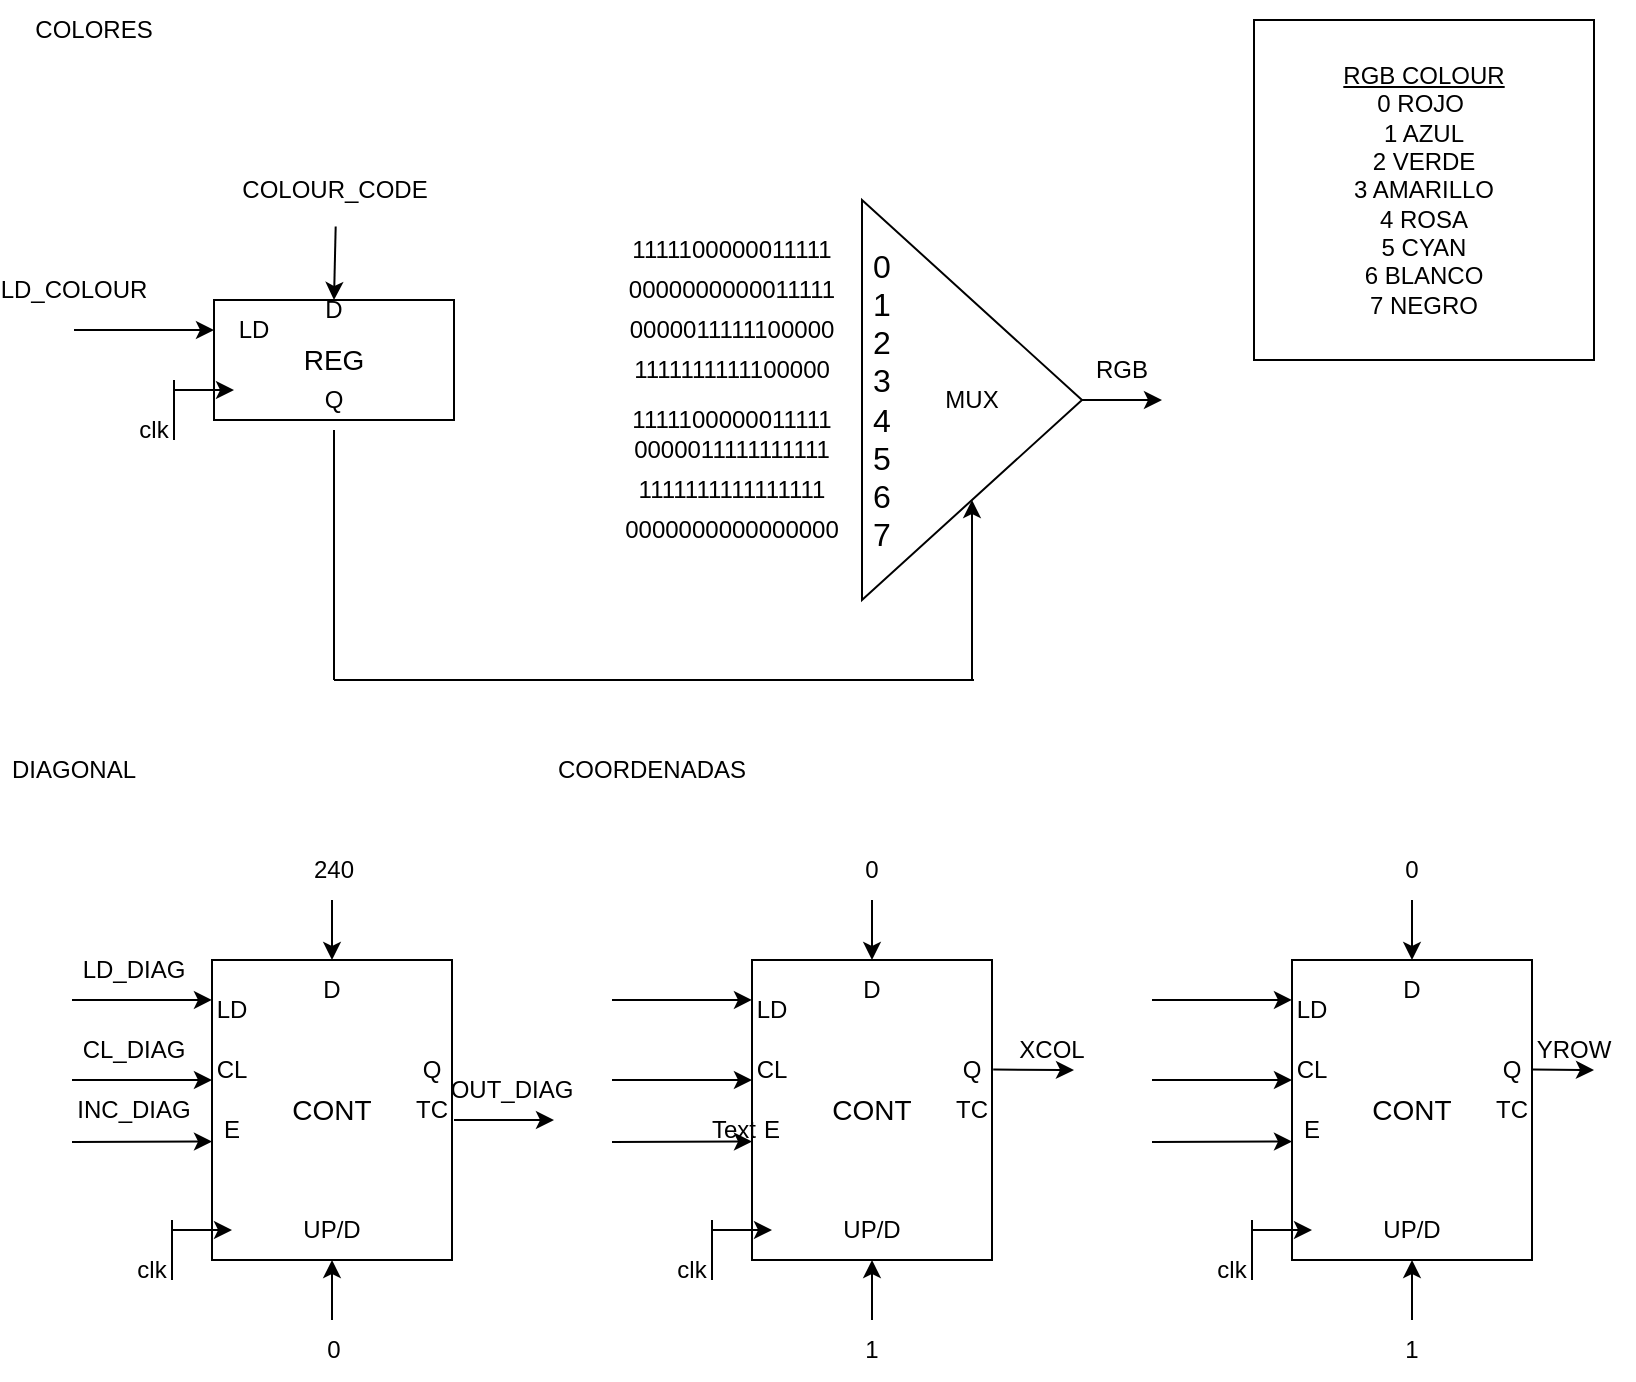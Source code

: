 <mxfile version="21.2.1" type="github">
  <diagram name="Página-1" id="zvw-f4NV9Bo69sm4plZE">
    <mxGraphModel dx="1050" dy="542" grid="1" gridSize="10" guides="1" tooltips="1" connect="1" arrows="1" fold="1" page="1" pageScale="1" pageWidth="827" pageHeight="1169" math="0" shadow="0">
      <root>
        <mxCell id="0" />
        <mxCell id="1" parent="0" />
        <mxCell id="AA1JGieEmDG2qsiPeB94-2" value="" style="rounded=0;whiteSpace=wrap;html=1;" vertex="1" parent="1">
          <mxGeometry x="110" y="170" width="120" height="60" as="geometry" />
        </mxCell>
        <mxCell id="AA1JGieEmDG2qsiPeB94-3" value="" style="triangle;whiteSpace=wrap;html=1;" vertex="1" parent="1">
          <mxGeometry x="434" y="120" width="110" height="200" as="geometry" />
        </mxCell>
        <mxCell id="AA1JGieEmDG2qsiPeB94-4" value="&lt;font style=&quot;font-size: 16px;&quot;&gt;0&lt;br&gt;1&lt;br&gt;2&lt;br&gt;3&lt;br&gt;4&lt;br&gt;5&lt;br&gt;6&lt;br&gt;7&lt;/font&gt;" style="text;html=1;strokeColor=none;fillColor=none;align=center;verticalAlign=middle;whiteSpace=wrap;rounded=0;" vertex="1" parent="1">
          <mxGeometry x="414" y="205" width="60" height="30" as="geometry" />
        </mxCell>
        <mxCell id="AA1JGieEmDG2qsiPeB94-5" value="MUX" style="text;html=1;strokeColor=none;fillColor=none;align=center;verticalAlign=middle;whiteSpace=wrap;rounded=0;" vertex="1" parent="1">
          <mxGeometry x="459" y="205" width="60" height="30" as="geometry" />
        </mxCell>
        <mxCell id="AA1JGieEmDG2qsiPeB94-6" value="COLORES" style="text;html=1;strokeColor=none;fillColor=none;align=center;verticalAlign=middle;whiteSpace=wrap;rounded=0;" vertex="1" parent="1">
          <mxGeometry x="20" y="20" width="60" height="30" as="geometry" />
        </mxCell>
        <mxCell id="AA1JGieEmDG2qsiPeB94-7" value="COLOUR_CODE" style="text;html=1;align=center;verticalAlign=middle;resizable=0;points=[];autosize=1;strokeColor=none;fillColor=none;" vertex="1" parent="1">
          <mxGeometry x="110" y="100" width="120" height="30" as="geometry" />
        </mxCell>
        <mxCell id="AA1JGieEmDG2qsiPeB94-8" value="LD_COLOUR" style="text;html=1;strokeColor=none;fillColor=none;align=center;verticalAlign=middle;whiteSpace=wrap;rounded=0;" vertex="1" parent="1">
          <mxGeometry x="10" y="150" width="60" height="30" as="geometry" />
        </mxCell>
        <mxCell id="AA1JGieEmDG2qsiPeB94-9" value="" style="endArrow=classic;html=1;rounded=0;entryX=0;entryY=0.25;entryDx=0;entryDy=0;" edge="1" parent="1" target="AA1JGieEmDG2qsiPeB94-2">
          <mxGeometry width="50" height="50" relative="1" as="geometry">
            <mxPoint x="40" y="185" as="sourcePoint" />
            <mxPoint x="150" y="160" as="targetPoint" />
          </mxGeometry>
        </mxCell>
        <mxCell id="AA1JGieEmDG2qsiPeB94-10" value="LD" style="text;html=1;strokeColor=none;fillColor=none;align=center;verticalAlign=middle;whiteSpace=wrap;rounded=0;" vertex="1" parent="1">
          <mxGeometry x="100" y="170" width="60" height="30" as="geometry" />
        </mxCell>
        <mxCell id="AA1JGieEmDG2qsiPeB94-11" value="&lt;font style=&quot;font-size: 14px;&quot;&gt;REG&lt;/font&gt;" style="text;html=1;strokeColor=none;fillColor=none;align=center;verticalAlign=middle;whiteSpace=wrap;rounded=0;" vertex="1" parent="1">
          <mxGeometry x="140" y="185" width="60" height="30" as="geometry" />
        </mxCell>
        <mxCell id="AA1JGieEmDG2qsiPeB94-13" value="" style="endArrow=classic;html=1;rounded=0;" edge="1" parent="1">
          <mxGeometry width="50" height="50" relative="1" as="geometry">
            <mxPoint x="90" y="215" as="sourcePoint" />
            <mxPoint x="120" y="215" as="targetPoint" />
          </mxGeometry>
        </mxCell>
        <mxCell id="AA1JGieEmDG2qsiPeB94-14" value="" style="endArrow=none;html=1;rounded=0;" edge="1" parent="1">
          <mxGeometry width="50" height="50" relative="1" as="geometry">
            <mxPoint x="90" y="210" as="sourcePoint" />
            <mxPoint x="90" y="240" as="targetPoint" />
          </mxGeometry>
        </mxCell>
        <mxCell id="AA1JGieEmDG2qsiPeB94-15" value="clk" style="text;html=1;strokeColor=none;fillColor=none;align=center;verticalAlign=middle;whiteSpace=wrap;rounded=0;" vertex="1" parent="1">
          <mxGeometry x="50" y="220" width="60" height="30" as="geometry" />
        </mxCell>
        <mxCell id="AA1JGieEmDG2qsiPeB94-16" value="" style="endArrow=classic;html=1;rounded=0;entryX=0.5;entryY=0;entryDx=0;entryDy=0;exitX=0.507;exitY=1.107;exitDx=0;exitDy=0;exitPerimeter=0;" edge="1" parent="1" source="AA1JGieEmDG2qsiPeB94-7" target="AA1JGieEmDG2qsiPeB94-2">
          <mxGeometry width="50" height="50" relative="1" as="geometry">
            <mxPoint x="100" y="210" as="sourcePoint" />
            <mxPoint x="150" y="160" as="targetPoint" />
          </mxGeometry>
        </mxCell>
        <mxCell id="AA1JGieEmDG2qsiPeB94-17" value="D" style="text;html=1;strokeColor=none;fillColor=none;align=center;verticalAlign=middle;whiteSpace=wrap;rounded=0;" vertex="1" parent="1">
          <mxGeometry x="140" y="160" width="60" height="30" as="geometry" />
        </mxCell>
        <mxCell id="AA1JGieEmDG2qsiPeB94-18" value="Q" style="text;html=1;strokeColor=none;fillColor=none;align=center;verticalAlign=middle;whiteSpace=wrap;rounded=0;" vertex="1" parent="1">
          <mxGeometry x="140" y="205" width="60" height="30" as="geometry" />
        </mxCell>
        <mxCell id="AA1JGieEmDG2qsiPeB94-20" value="" style="endArrow=none;html=1;rounded=0;entryX=0.5;entryY=1;entryDx=0;entryDy=0;" edge="1" parent="1" target="AA1JGieEmDG2qsiPeB94-18">
          <mxGeometry width="50" height="50" relative="1" as="geometry">
            <mxPoint x="170" y="360" as="sourcePoint" />
            <mxPoint x="150" y="160" as="targetPoint" />
          </mxGeometry>
        </mxCell>
        <mxCell id="AA1JGieEmDG2qsiPeB94-21" value="" style="endArrow=none;html=1;rounded=0;" edge="1" parent="1">
          <mxGeometry width="50" height="50" relative="1" as="geometry">
            <mxPoint x="490" y="360" as="sourcePoint" />
            <mxPoint x="170" y="360" as="targetPoint" />
          </mxGeometry>
        </mxCell>
        <mxCell id="AA1JGieEmDG2qsiPeB94-22" value="" style="endArrow=classic;html=1;rounded=0;entryX=0.5;entryY=1;entryDx=0;entryDy=0;" edge="1" parent="1" target="AA1JGieEmDG2qsiPeB94-3">
          <mxGeometry width="50" height="50" relative="1" as="geometry">
            <mxPoint x="489" y="360" as="sourcePoint" />
            <mxPoint x="244" y="160" as="targetPoint" />
          </mxGeometry>
        </mxCell>
        <mxCell id="AA1JGieEmDG2qsiPeB94-23" value="" style="endArrow=classic;html=1;rounded=0;exitX=1;exitY=0.5;exitDx=0;exitDy=0;" edge="1" parent="1" source="AA1JGieEmDG2qsiPeB94-3">
          <mxGeometry width="50" height="50" relative="1" as="geometry">
            <mxPoint x="194" y="210" as="sourcePoint" />
            <mxPoint x="584" y="220" as="targetPoint" />
          </mxGeometry>
        </mxCell>
        <mxCell id="AA1JGieEmDG2qsiPeB94-24" value="RGB" style="text;html=1;strokeColor=none;fillColor=none;align=center;verticalAlign=middle;whiteSpace=wrap;rounded=0;" vertex="1" parent="1">
          <mxGeometry x="534" y="190" width="60" height="30" as="geometry" />
        </mxCell>
        <mxCell id="AA1JGieEmDG2qsiPeB94-25" value="&lt;u&gt;RGB COLOUR&lt;/u&gt;&lt;br&gt;0 ROJO&amp;nbsp;&lt;br&gt;1 AZUL&lt;br&gt;2 VERDE&lt;br&gt;3 AMARILLO&lt;br&gt;4 ROSA&lt;br&gt;5 CYAN&lt;br&gt;6 BLANCO&lt;br&gt;7 NEGRO&lt;br&gt;" style="rounded=0;whiteSpace=wrap;html=1;fillColor=none;" vertex="1" parent="1">
          <mxGeometry x="630" y="30" width="170" height="170" as="geometry" />
        </mxCell>
        <mxCell id="AA1JGieEmDG2qsiPeB94-27" value="1111100000011111" style="text;html=1;strokeColor=none;fillColor=none;align=center;verticalAlign=middle;whiteSpace=wrap;rounded=0;" vertex="1" parent="1">
          <mxGeometry x="324" y="130" width="90" height="30" as="geometry" />
        </mxCell>
        <mxCell id="AA1JGieEmDG2qsiPeB94-28" value="0000000000011111" style="text;html=1;strokeColor=none;fillColor=none;align=center;verticalAlign=middle;whiteSpace=wrap;rounded=0;" vertex="1" parent="1">
          <mxGeometry x="339" y="150" width="60" height="30" as="geometry" />
        </mxCell>
        <mxCell id="AA1JGieEmDG2qsiPeB94-29" value="0000011111100000" style="text;html=1;strokeColor=none;fillColor=none;align=center;verticalAlign=middle;whiteSpace=wrap;rounded=0;" vertex="1" parent="1">
          <mxGeometry x="339" y="170" width="60" height="30" as="geometry" />
        </mxCell>
        <mxCell id="AA1JGieEmDG2qsiPeB94-30" value="1111111111100000" style="text;html=1;strokeColor=none;fillColor=none;align=center;verticalAlign=middle;whiteSpace=wrap;rounded=0;" vertex="1" parent="1">
          <mxGeometry x="339" y="190" width="60" height="30" as="geometry" />
        </mxCell>
        <mxCell id="AA1JGieEmDG2qsiPeB94-31" value="1111100000011111" style="text;html=1;strokeColor=none;fillColor=none;align=center;verticalAlign=middle;whiteSpace=wrap;rounded=0;" vertex="1" parent="1">
          <mxGeometry x="339" y="220" width="60" height="20" as="geometry" />
        </mxCell>
        <mxCell id="AA1JGieEmDG2qsiPeB94-32" value="0000011111111111" style="text;html=1;strokeColor=none;fillColor=none;align=center;verticalAlign=middle;whiteSpace=wrap;rounded=0;" vertex="1" parent="1">
          <mxGeometry x="339" y="230" width="60" height="30" as="geometry" />
        </mxCell>
        <mxCell id="AA1JGieEmDG2qsiPeB94-33" value="1111111111111111" style="text;html=1;strokeColor=none;fillColor=none;align=center;verticalAlign=middle;whiteSpace=wrap;rounded=0;" vertex="1" parent="1">
          <mxGeometry x="339" y="250" width="60" height="30" as="geometry" />
        </mxCell>
        <mxCell id="AA1JGieEmDG2qsiPeB94-34" value="0000000000000000" style="text;html=1;strokeColor=none;fillColor=none;align=center;verticalAlign=middle;whiteSpace=wrap;rounded=0;" vertex="1" parent="1">
          <mxGeometry x="339" y="270" width="60" height="30" as="geometry" />
        </mxCell>
        <mxCell id="AA1JGieEmDG2qsiPeB94-35" value="DIAGONAL" style="text;html=1;strokeColor=none;fillColor=none;align=center;verticalAlign=middle;whiteSpace=wrap;rounded=0;" vertex="1" parent="1">
          <mxGeometry x="10" y="390" width="60" height="30" as="geometry" />
        </mxCell>
        <mxCell id="AA1JGieEmDG2qsiPeB94-36" value="" style="rounded=0;whiteSpace=wrap;html=1;" vertex="1" parent="1">
          <mxGeometry x="109" y="500" width="120" height="150" as="geometry" />
        </mxCell>
        <mxCell id="AA1JGieEmDG2qsiPeB94-37" value="" style="endArrow=classic;html=1;rounded=0;" edge="1" parent="1">
          <mxGeometry width="50" height="50" relative="1" as="geometry">
            <mxPoint x="89" y="635" as="sourcePoint" />
            <mxPoint x="119" y="635" as="targetPoint" />
          </mxGeometry>
        </mxCell>
        <mxCell id="AA1JGieEmDG2qsiPeB94-38" value="" style="endArrow=none;html=1;rounded=0;" edge="1" parent="1">
          <mxGeometry width="50" height="50" relative="1" as="geometry">
            <mxPoint x="89" y="630" as="sourcePoint" />
            <mxPoint x="89" y="660" as="targetPoint" />
          </mxGeometry>
        </mxCell>
        <mxCell id="AA1JGieEmDG2qsiPeB94-39" value="clk" style="text;html=1;strokeColor=none;fillColor=none;align=center;verticalAlign=middle;whiteSpace=wrap;rounded=0;" vertex="1" parent="1">
          <mxGeometry x="49" y="640" width="60" height="30" as="geometry" />
        </mxCell>
        <mxCell id="AA1JGieEmDG2qsiPeB94-40" value="&lt;font style=&quot;font-size: 14px;&quot;&gt;CONT&lt;/font&gt;" style="text;html=1;strokeColor=none;fillColor=none;align=center;verticalAlign=middle;whiteSpace=wrap;rounded=0;" vertex="1" parent="1">
          <mxGeometry x="139" y="560" width="60" height="30" as="geometry" />
        </mxCell>
        <mxCell id="AA1JGieEmDG2qsiPeB94-41" value="D" style="text;html=1;strokeColor=none;fillColor=none;align=center;verticalAlign=middle;whiteSpace=wrap;rounded=0;" vertex="1" parent="1">
          <mxGeometry x="139" y="500" width="60" height="30" as="geometry" />
        </mxCell>
        <mxCell id="AA1JGieEmDG2qsiPeB94-42" value="LD" style="text;html=1;strokeColor=none;fillColor=none;align=center;verticalAlign=middle;whiteSpace=wrap;rounded=0;" vertex="1" parent="1">
          <mxGeometry x="89" y="510" width="60" height="30" as="geometry" />
        </mxCell>
        <mxCell id="AA1JGieEmDG2qsiPeB94-43" value="CL" style="text;html=1;strokeColor=none;fillColor=none;align=center;verticalAlign=middle;whiteSpace=wrap;rounded=0;" vertex="1" parent="1">
          <mxGeometry x="89" y="540" width="60" height="30" as="geometry" />
        </mxCell>
        <mxCell id="AA1JGieEmDG2qsiPeB94-44" value="E" style="text;html=1;strokeColor=none;fillColor=none;align=center;verticalAlign=middle;whiteSpace=wrap;rounded=0;" vertex="1" parent="1">
          <mxGeometry x="89" y="570" width="60" height="30" as="geometry" />
        </mxCell>
        <mxCell id="AA1JGieEmDG2qsiPeB94-45" value="UP/D" style="text;html=1;strokeColor=none;fillColor=none;align=center;verticalAlign=middle;whiteSpace=wrap;rounded=0;" vertex="1" parent="1">
          <mxGeometry x="139" y="620" width="60" height="30" as="geometry" />
        </mxCell>
        <mxCell id="AA1JGieEmDG2qsiPeB94-46" value="Q" style="text;html=1;strokeColor=none;fillColor=none;align=center;verticalAlign=middle;whiteSpace=wrap;rounded=0;" vertex="1" parent="1">
          <mxGeometry x="189" y="540" width="60" height="30" as="geometry" />
        </mxCell>
        <mxCell id="AA1JGieEmDG2qsiPeB94-47" value="TC" style="text;html=1;strokeColor=none;fillColor=none;align=center;verticalAlign=middle;whiteSpace=wrap;rounded=0;" vertex="1" parent="1">
          <mxGeometry x="189" y="560" width="60" height="30" as="geometry" />
        </mxCell>
        <mxCell id="AA1JGieEmDG2qsiPeB94-48" value="" style="endArrow=classic;html=1;rounded=0;entryX=0.5;entryY=0;entryDx=0;entryDy=0;" edge="1" parent="1" target="AA1JGieEmDG2qsiPeB94-41">
          <mxGeometry width="50" height="50" relative="1" as="geometry">
            <mxPoint x="169" y="470" as="sourcePoint" />
            <mxPoint x="379" y="470" as="targetPoint" />
          </mxGeometry>
        </mxCell>
        <mxCell id="AA1JGieEmDG2qsiPeB94-49" value="" style="endArrow=classic;html=1;rounded=0;entryX=0.333;entryY=0.333;entryDx=0;entryDy=0;entryPerimeter=0;" edge="1" parent="1" target="AA1JGieEmDG2qsiPeB94-42">
          <mxGeometry width="50" height="50" relative="1" as="geometry">
            <mxPoint x="39" y="520" as="sourcePoint" />
            <mxPoint x="379" y="470" as="targetPoint" />
          </mxGeometry>
        </mxCell>
        <mxCell id="AA1JGieEmDG2qsiPeB94-50" value="" style="endArrow=classic;html=1;rounded=0;entryX=0.333;entryY=0.667;entryDx=0;entryDy=0;entryPerimeter=0;" edge="1" parent="1" target="AA1JGieEmDG2qsiPeB94-43">
          <mxGeometry width="50" height="50" relative="1" as="geometry">
            <mxPoint x="39" y="560" as="sourcePoint" />
            <mxPoint x="379" y="470" as="targetPoint" />
          </mxGeometry>
        </mxCell>
        <mxCell id="AA1JGieEmDG2qsiPeB94-51" value="" style="endArrow=classic;html=1;rounded=0;entryX=0;entryY=0.605;entryDx=0;entryDy=0;entryPerimeter=0;" edge="1" parent="1" target="AA1JGieEmDG2qsiPeB94-36">
          <mxGeometry width="50" height="50" relative="1" as="geometry">
            <mxPoint x="39" y="591" as="sourcePoint" />
            <mxPoint x="69" y="590" as="targetPoint" />
          </mxGeometry>
        </mxCell>
        <mxCell id="AA1JGieEmDG2qsiPeB94-52" value="" style="endArrow=classic;html=1;rounded=0;entryX=0.5;entryY=1;entryDx=0;entryDy=0;" edge="1" parent="1" target="AA1JGieEmDG2qsiPeB94-45">
          <mxGeometry width="50" height="50" relative="1" as="geometry">
            <mxPoint x="169" y="680" as="sourcePoint" />
            <mxPoint x="379" y="470" as="targetPoint" />
          </mxGeometry>
        </mxCell>
        <mxCell id="AA1JGieEmDG2qsiPeB94-102" value="" style="rounded=0;whiteSpace=wrap;html=1;" vertex="1" parent="1">
          <mxGeometry x="379" y="500" width="120" height="150" as="geometry" />
        </mxCell>
        <mxCell id="AA1JGieEmDG2qsiPeB94-103" value="" style="endArrow=classic;html=1;rounded=0;" edge="1" parent="1">
          <mxGeometry width="50" height="50" relative="1" as="geometry">
            <mxPoint x="359" y="635" as="sourcePoint" />
            <mxPoint x="389" y="635" as="targetPoint" />
          </mxGeometry>
        </mxCell>
        <mxCell id="AA1JGieEmDG2qsiPeB94-104" value="" style="endArrow=none;html=1;rounded=0;" edge="1" parent="1">
          <mxGeometry width="50" height="50" relative="1" as="geometry">
            <mxPoint x="359" y="630" as="sourcePoint" />
            <mxPoint x="359" y="660" as="targetPoint" />
          </mxGeometry>
        </mxCell>
        <mxCell id="AA1JGieEmDG2qsiPeB94-105" value="clk" style="text;html=1;strokeColor=none;fillColor=none;align=center;verticalAlign=middle;whiteSpace=wrap;rounded=0;" vertex="1" parent="1">
          <mxGeometry x="319" y="640" width="60" height="30" as="geometry" />
        </mxCell>
        <mxCell id="AA1JGieEmDG2qsiPeB94-106" value="&lt;font style=&quot;font-size: 14px;&quot;&gt;CONT&lt;/font&gt;" style="text;html=1;strokeColor=none;fillColor=none;align=center;verticalAlign=middle;whiteSpace=wrap;rounded=0;" vertex="1" parent="1">
          <mxGeometry x="409" y="560" width="60" height="30" as="geometry" />
        </mxCell>
        <mxCell id="AA1JGieEmDG2qsiPeB94-107" value="D" style="text;html=1;strokeColor=none;fillColor=none;align=center;verticalAlign=middle;whiteSpace=wrap;rounded=0;" vertex="1" parent="1">
          <mxGeometry x="409" y="500" width="60" height="30" as="geometry" />
        </mxCell>
        <mxCell id="AA1JGieEmDG2qsiPeB94-108" value="LD" style="text;html=1;strokeColor=none;fillColor=none;align=center;verticalAlign=middle;whiteSpace=wrap;rounded=0;" vertex="1" parent="1">
          <mxGeometry x="359" y="510" width="60" height="30" as="geometry" />
        </mxCell>
        <mxCell id="AA1JGieEmDG2qsiPeB94-109" value="CL" style="text;html=1;strokeColor=none;fillColor=none;align=center;verticalAlign=middle;whiteSpace=wrap;rounded=0;" vertex="1" parent="1">
          <mxGeometry x="359" y="540" width="60" height="30" as="geometry" />
        </mxCell>
        <mxCell id="AA1JGieEmDG2qsiPeB94-110" value="E" style="text;html=1;strokeColor=none;fillColor=none;align=center;verticalAlign=middle;whiteSpace=wrap;rounded=0;" vertex="1" parent="1">
          <mxGeometry x="359" y="570" width="60" height="30" as="geometry" />
        </mxCell>
        <mxCell id="AA1JGieEmDG2qsiPeB94-111" value="UP/D" style="text;html=1;strokeColor=none;fillColor=none;align=center;verticalAlign=middle;whiteSpace=wrap;rounded=0;" vertex="1" parent="1">
          <mxGeometry x="409" y="620" width="60" height="30" as="geometry" />
        </mxCell>
        <mxCell id="AA1JGieEmDG2qsiPeB94-112" value="Q" style="text;html=1;strokeColor=none;fillColor=none;align=center;verticalAlign=middle;whiteSpace=wrap;rounded=0;" vertex="1" parent="1">
          <mxGeometry x="459" y="540" width="60" height="30" as="geometry" />
        </mxCell>
        <mxCell id="AA1JGieEmDG2qsiPeB94-113" value="TC" style="text;html=1;strokeColor=none;fillColor=none;align=center;verticalAlign=middle;whiteSpace=wrap;rounded=0;" vertex="1" parent="1">
          <mxGeometry x="459" y="560" width="60" height="30" as="geometry" />
        </mxCell>
        <mxCell id="AA1JGieEmDG2qsiPeB94-114" value="" style="endArrow=classic;html=1;rounded=0;entryX=0.5;entryY=0;entryDx=0;entryDy=0;" edge="1" parent="1" target="AA1JGieEmDG2qsiPeB94-107">
          <mxGeometry width="50" height="50" relative="1" as="geometry">
            <mxPoint x="439" y="470" as="sourcePoint" />
            <mxPoint x="649" y="470" as="targetPoint" />
          </mxGeometry>
        </mxCell>
        <mxCell id="AA1JGieEmDG2qsiPeB94-115" value="" style="endArrow=classic;html=1;rounded=0;entryX=0.333;entryY=0.333;entryDx=0;entryDy=0;entryPerimeter=0;" edge="1" parent="1" target="AA1JGieEmDG2qsiPeB94-108">
          <mxGeometry width="50" height="50" relative="1" as="geometry">
            <mxPoint x="309" y="520" as="sourcePoint" />
            <mxPoint x="649" y="470" as="targetPoint" />
          </mxGeometry>
        </mxCell>
        <mxCell id="AA1JGieEmDG2qsiPeB94-116" value="" style="endArrow=classic;html=1;rounded=0;entryX=0.333;entryY=0.667;entryDx=0;entryDy=0;entryPerimeter=0;" edge="1" parent="1" target="AA1JGieEmDG2qsiPeB94-109">
          <mxGeometry width="50" height="50" relative="1" as="geometry">
            <mxPoint x="309" y="560" as="sourcePoint" />
            <mxPoint x="649" y="470" as="targetPoint" />
          </mxGeometry>
        </mxCell>
        <mxCell id="AA1JGieEmDG2qsiPeB94-117" value="" style="endArrow=classic;html=1;rounded=0;entryX=0;entryY=0.605;entryDx=0;entryDy=0;entryPerimeter=0;" edge="1" parent="1" target="AA1JGieEmDG2qsiPeB94-102">
          <mxGeometry width="50" height="50" relative="1" as="geometry">
            <mxPoint x="309" y="591" as="sourcePoint" />
            <mxPoint x="339" y="590" as="targetPoint" />
          </mxGeometry>
        </mxCell>
        <mxCell id="AA1JGieEmDG2qsiPeB94-118" value="" style="endArrow=classic;html=1;rounded=0;entryX=0.5;entryY=1;entryDx=0;entryDy=0;" edge="1" parent="1" target="AA1JGieEmDG2qsiPeB94-111">
          <mxGeometry width="50" height="50" relative="1" as="geometry">
            <mxPoint x="439" y="680" as="sourcePoint" />
            <mxPoint x="649" y="470" as="targetPoint" />
          </mxGeometry>
        </mxCell>
        <mxCell id="AA1JGieEmDG2qsiPeB94-119" value="" style="rounded=0;whiteSpace=wrap;html=1;" vertex="1" parent="1">
          <mxGeometry x="649" y="500" width="120" height="150" as="geometry" />
        </mxCell>
        <mxCell id="AA1JGieEmDG2qsiPeB94-120" value="" style="endArrow=classic;html=1;rounded=0;" edge="1" parent="1">
          <mxGeometry width="50" height="50" relative="1" as="geometry">
            <mxPoint x="629" y="635" as="sourcePoint" />
            <mxPoint x="659" y="635" as="targetPoint" />
          </mxGeometry>
        </mxCell>
        <mxCell id="AA1JGieEmDG2qsiPeB94-121" value="" style="endArrow=none;html=1;rounded=0;" edge="1" parent="1">
          <mxGeometry width="50" height="50" relative="1" as="geometry">
            <mxPoint x="629" y="630" as="sourcePoint" />
            <mxPoint x="629" y="660" as="targetPoint" />
          </mxGeometry>
        </mxCell>
        <mxCell id="AA1JGieEmDG2qsiPeB94-122" value="clk" style="text;html=1;strokeColor=none;fillColor=none;align=center;verticalAlign=middle;whiteSpace=wrap;rounded=0;" vertex="1" parent="1">
          <mxGeometry x="589" y="640" width="60" height="30" as="geometry" />
        </mxCell>
        <mxCell id="AA1JGieEmDG2qsiPeB94-123" value="&lt;font style=&quot;font-size: 14px;&quot;&gt;CONT&lt;/font&gt;" style="text;html=1;strokeColor=none;fillColor=none;align=center;verticalAlign=middle;whiteSpace=wrap;rounded=0;" vertex="1" parent="1">
          <mxGeometry x="679" y="560" width="60" height="30" as="geometry" />
        </mxCell>
        <mxCell id="AA1JGieEmDG2qsiPeB94-124" value="D" style="text;html=1;strokeColor=none;fillColor=none;align=center;verticalAlign=middle;whiteSpace=wrap;rounded=0;" vertex="1" parent="1">
          <mxGeometry x="679" y="500" width="60" height="30" as="geometry" />
        </mxCell>
        <mxCell id="AA1JGieEmDG2qsiPeB94-125" value="LD" style="text;html=1;strokeColor=none;fillColor=none;align=center;verticalAlign=middle;whiteSpace=wrap;rounded=0;" vertex="1" parent="1">
          <mxGeometry x="629" y="510" width="60" height="30" as="geometry" />
        </mxCell>
        <mxCell id="AA1JGieEmDG2qsiPeB94-126" value="CL" style="text;html=1;strokeColor=none;fillColor=none;align=center;verticalAlign=middle;whiteSpace=wrap;rounded=0;" vertex="1" parent="1">
          <mxGeometry x="629" y="540" width="60" height="30" as="geometry" />
        </mxCell>
        <mxCell id="AA1JGieEmDG2qsiPeB94-127" value="E" style="text;html=1;strokeColor=none;fillColor=none;align=center;verticalAlign=middle;whiteSpace=wrap;rounded=0;" vertex="1" parent="1">
          <mxGeometry x="629" y="570" width="60" height="30" as="geometry" />
        </mxCell>
        <mxCell id="AA1JGieEmDG2qsiPeB94-128" value="UP/D" style="text;html=1;strokeColor=none;fillColor=none;align=center;verticalAlign=middle;whiteSpace=wrap;rounded=0;" vertex="1" parent="1">
          <mxGeometry x="679" y="620" width="60" height="30" as="geometry" />
        </mxCell>
        <mxCell id="AA1JGieEmDG2qsiPeB94-129" value="Q" style="text;html=1;strokeColor=none;fillColor=none;align=center;verticalAlign=middle;whiteSpace=wrap;rounded=0;" vertex="1" parent="1">
          <mxGeometry x="729" y="540" width="60" height="30" as="geometry" />
        </mxCell>
        <mxCell id="AA1JGieEmDG2qsiPeB94-130" value="TC" style="text;html=1;strokeColor=none;fillColor=none;align=center;verticalAlign=middle;whiteSpace=wrap;rounded=0;" vertex="1" parent="1">
          <mxGeometry x="729" y="560" width="60" height="30" as="geometry" />
        </mxCell>
        <mxCell id="AA1JGieEmDG2qsiPeB94-131" value="" style="endArrow=classic;html=1;rounded=0;entryX=0.5;entryY=0;entryDx=0;entryDy=0;" edge="1" parent="1" target="AA1JGieEmDG2qsiPeB94-124">
          <mxGeometry width="50" height="50" relative="1" as="geometry">
            <mxPoint x="709" y="470" as="sourcePoint" />
            <mxPoint x="919" y="470" as="targetPoint" />
          </mxGeometry>
        </mxCell>
        <mxCell id="AA1JGieEmDG2qsiPeB94-132" value="" style="endArrow=classic;html=1;rounded=0;entryX=0.333;entryY=0.333;entryDx=0;entryDy=0;entryPerimeter=0;" edge="1" parent="1" target="AA1JGieEmDG2qsiPeB94-125">
          <mxGeometry width="50" height="50" relative="1" as="geometry">
            <mxPoint x="579" y="520" as="sourcePoint" />
            <mxPoint x="919" y="470" as="targetPoint" />
          </mxGeometry>
        </mxCell>
        <mxCell id="AA1JGieEmDG2qsiPeB94-133" value="" style="endArrow=classic;html=1;rounded=0;entryX=0.333;entryY=0.667;entryDx=0;entryDy=0;entryPerimeter=0;" edge="1" parent="1" target="AA1JGieEmDG2qsiPeB94-126">
          <mxGeometry width="50" height="50" relative="1" as="geometry">
            <mxPoint x="579" y="560" as="sourcePoint" />
            <mxPoint x="919" y="470" as="targetPoint" />
          </mxGeometry>
        </mxCell>
        <mxCell id="AA1JGieEmDG2qsiPeB94-134" value="" style="endArrow=classic;html=1;rounded=0;entryX=0;entryY=0.605;entryDx=0;entryDy=0;entryPerimeter=0;" edge="1" parent="1" target="AA1JGieEmDG2qsiPeB94-119">
          <mxGeometry width="50" height="50" relative="1" as="geometry">
            <mxPoint x="579" y="591" as="sourcePoint" />
            <mxPoint x="609" y="590" as="targetPoint" />
          </mxGeometry>
        </mxCell>
        <mxCell id="AA1JGieEmDG2qsiPeB94-135" value="" style="endArrow=classic;html=1;rounded=0;entryX=0.5;entryY=1;entryDx=0;entryDy=0;" edge="1" parent="1" target="AA1JGieEmDG2qsiPeB94-128">
          <mxGeometry width="50" height="50" relative="1" as="geometry">
            <mxPoint x="709" y="680" as="sourcePoint" />
            <mxPoint x="919" y="470" as="targetPoint" />
          </mxGeometry>
        </mxCell>
        <mxCell id="AA1JGieEmDG2qsiPeB94-136" value="COORDENADAS" style="text;html=1;strokeColor=none;fillColor=none;align=center;verticalAlign=middle;whiteSpace=wrap;rounded=0;" vertex="1" parent="1">
          <mxGeometry x="299" y="390" width="60" height="30" as="geometry" />
        </mxCell>
        <mxCell id="AA1JGieEmDG2qsiPeB94-137" value="240" style="text;html=1;strokeColor=none;fillColor=none;align=center;verticalAlign=middle;whiteSpace=wrap;rounded=0;" vertex="1" parent="1">
          <mxGeometry x="140" y="440" width="60" height="30" as="geometry" />
        </mxCell>
        <mxCell id="AA1JGieEmDG2qsiPeB94-138" value="0" style="text;html=1;strokeColor=none;fillColor=none;align=center;verticalAlign=middle;whiteSpace=wrap;rounded=0;" vertex="1" parent="1">
          <mxGeometry x="409" y="440" width="60" height="30" as="geometry" />
        </mxCell>
        <mxCell id="AA1JGieEmDG2qsiPeB94-139" value="0" style="text;html=1;strokeColor=none;fillColor=none;align=center;verticalAlign=middle;whiteSpace=wrap;rounded=0;" vertex="1" parent="1">
          <mxGeometry x="679" y="440" width="60" height="30" as="geometry" />
        </mxCell>
        <mxCell id="AA1JGieEmDG2qsiPeB94-140" value="0" style="text;html=1;strokeColor=none;fillColor=none;align=center;verticalAlign=middle;whiteSpace=wrap;rounded=0;" vertex="1" parent="1">
          <mxGeometry x="140" y="680" width="60" height="30" as="geometry" />
        </mxCell>
        <mxCell id="AA1JGieEmDG2qsiPeB94-141" value="1" style="text;html=1;strokeColor=none;fillColor=none;align=center;verticalAlign=middle;whiteSpace=wrap;rounded=0;" vertex="1" parent="1">
          <mxGeometry x="409" y="680" width="60" height="30" as="geometry" />
        </mxCell>
        <mxCell id="AA1JGieEmDG2qsiPeB94-142" value="1" style="text;html=1;strokeColor=none;fillColor=none;align=center;verticalAlign=middle;whiteSpace=wrap;rounded=0;" vertex="1" parent="1">
          <mxGeometry x="679" y="680" width="60" height="30" as="geometry" />
        </mxCell>
        <mxCell id="AA1JGieEmDG2qsiPeB94-143" value="" style="endArrow=classic;html=1;rounded=0;" edge="1" parent="1">
          <mxGeometry width="50" height="50" relative="1" as="geometry">
            <mxPoint x="230" y="580" as="sourcePoint" />
            <mxPoint x="280" y="580" as="targetPoint" />
          </mxGeometry>
        </mxCell>
        <mxCell id="AA1JGieEmDG2qsiPeB94-145" value="" style="endArrow=classic;html=1;rounded=0;exitX=1.005;exitY=0.365;exitDx=0;exitDy=0;exitPerimeter=0;" edge="1" parent="1" source="AA1JGieEmDG2qsiPeB94-102">
          <mxGeometry width="50" height="50" relative="1" as="geometry">
            <mxPoint x="530" y="500" as="sourcePoint" />
            <mxPoint x="540" y="555" as="targetPoint" />
          </mxGeometry>
        </mxCell>
        <mxCell id="AA1JGieEmDG2qsiPeB94-146" value="" style="endArrow=classic;html=1;rounded=0;exitX=1.002;exitY=0.365;exitDx=0;exitDy=0;exitPerimeter=0;" edge="1" parent="1" source="AA1JGieEmDG2qsiPeB94-119">
          <mxGeometry width="50" height="50" relative="1" as="geometry">
            <mxPoint x="250" y="600" as="sourcePoint" />
            <mxPoint x="800" y="555" as="targetPoint" />
          </mxGeometry>
        </mxCell>
        <mxCell id="AA1JGieEmDG2qsiPeB94-147" value="Text" style="text;html=1;strokeColor=none;fillColor=none;align=center;verticalAlign=middle;whiteSpace=wrap;rounded=0;" vertex="1" parent="1">
          <mxGeometry x="340" y="570" width="60" height="30" as="geometry" />
        </mxCell>
        <mxCell id="AA1JGieEmDG2qsiPeB94-148" value="OUT_DIAG" style="text;html=1;strokeColor=none;fillColor=none;align=center;verticalAlign=middle;whiteSpace=wrap;rounded=0;" vertex="1" parent="1">
          <mxGeometry x="229" y="550" width="60" height="30" as="geometry" />
        </mxCell>
        <mxCell id="AA1JGieEmDG2qsiPeB94-149" value="XCOL" style="text;html=1;strokeColor=none;fillColor=none;align=center;verticalAlign=middle;whiteSpace=wrap;rounded=0;" vertex="1" parent="1">
          <mxGeometry x="499" y="530" width="60" height="30" as="geometry" />
        </mxCell>
        <mxCell id="AA1JGieEmDG2qsiPeB94-150" value="YROW" style="text;html=1;strokeColor=none;fillColor=none;align=center;verticalAlign=middle;whiteSpace=wrap;rounded=0;" vertex="1" parent="1">
          <mxGeometry x="760" y="530" width="60" height="30" as="geometry" />
        </mxCell>
        <mxCell id="AA1JGieEmDG2qsiPeB94-151" value="LD_DIAG" style="text;html=1;strokeColor=none;fillColor=none;align=center;verticalAlign=middle;whiteSpace=wrap;rounded=0;" vertex="1" parent="1">
          <mxGeometry x="40" y="490" width="60" height="30" as="geometry" />
        </mxCell>
        <mxCell id="AA1JGieEmDG2qsiPeB94-152" value="CL_DIAG" style="text;html=1;strokeColor=none;fillColor=none;align=center;verticalAlign=middle;whiteSpace=wrap;rounded=0;" vertex="1" parent="1">
          <mxGeometry x="40" y="530" width="60" height="30" as="geometry" />
        </mxCell>
        <mxCell id="AA1JGieEmDG2qsiPeB94-153" value="INC_DIAG" style="text;html=1;strokeColor=none;fillColor=none;align=center;verticalAlign=middle;whiteSpace=wrap;rounded=0;" vertex="1" parent="1">
          <mxGeometry x="40" y="560" width="60" height="30" as="geometry" />
        </mxCell>
      </root>
    </mxGraphModel>
  </diagram>
</mxfile>
